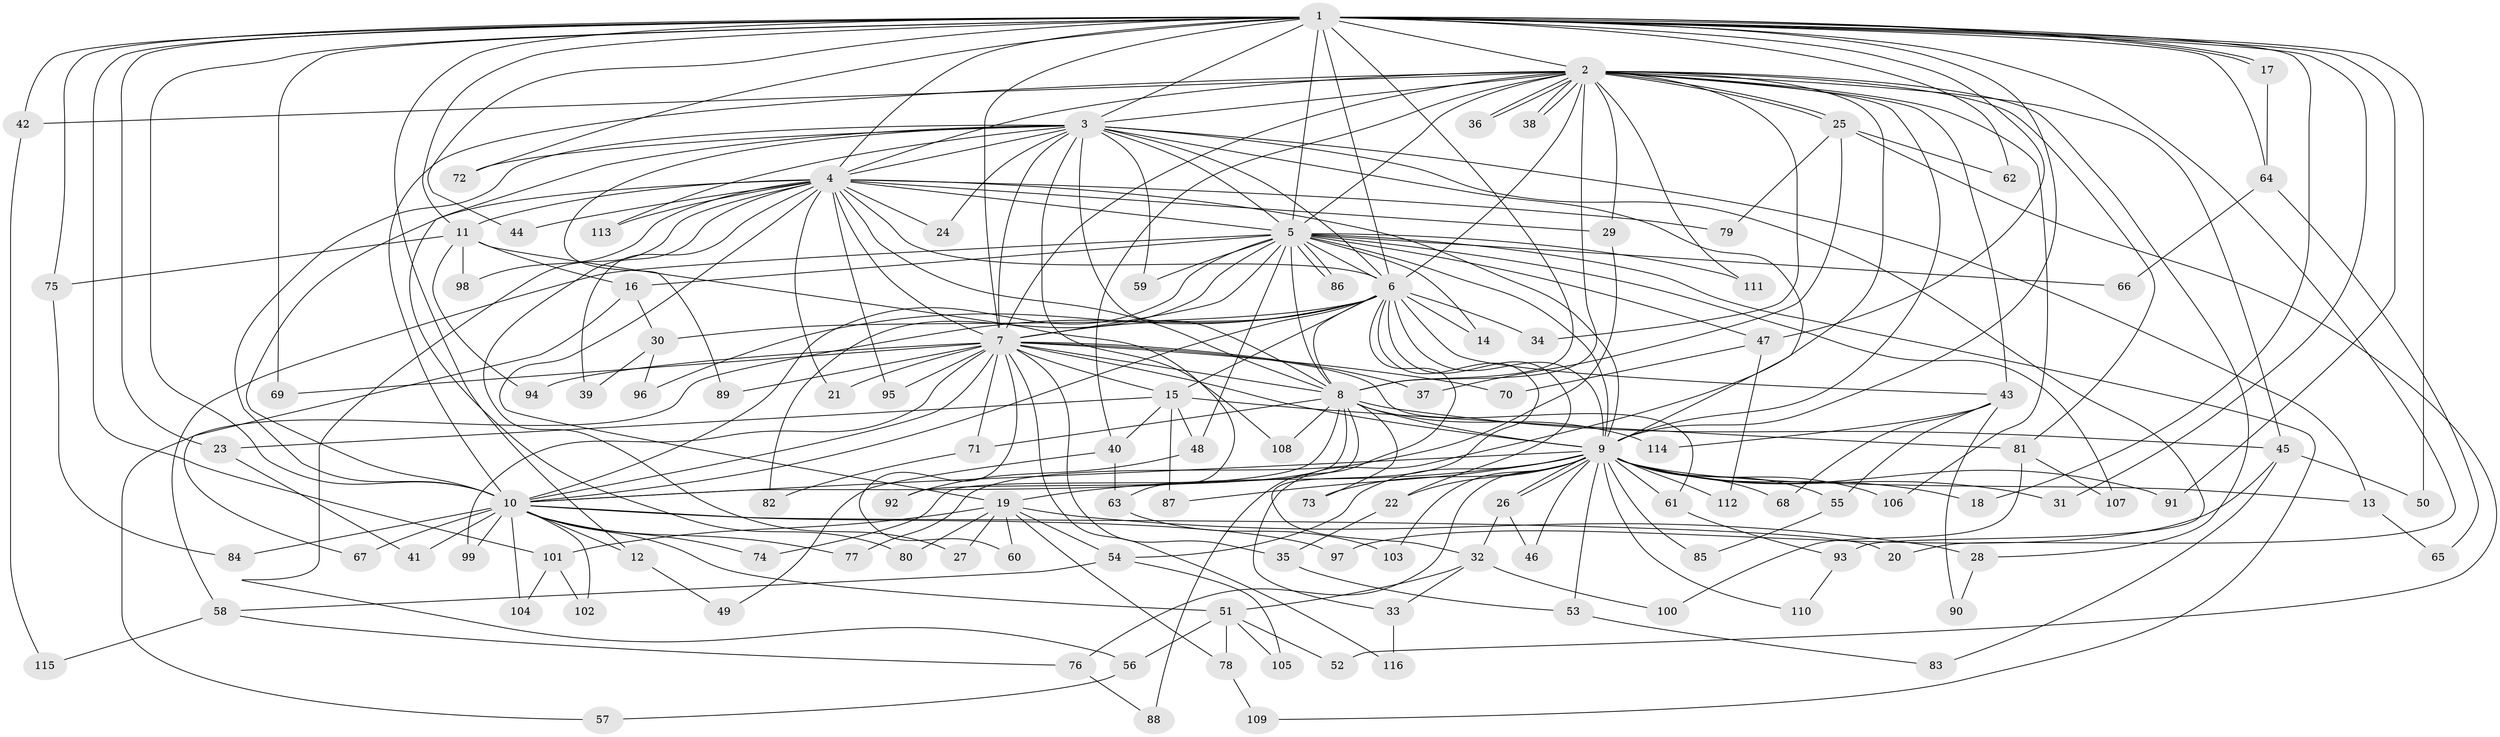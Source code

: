 // coarse degree distribution, {29: 0.01098901098901099, 26: 0.01098901098901099, 18: 0.02197802197802198, 21: 0.02197802197802198, 20: 0.01098901098901099, 27: 0.01098901098901099, 16: 0.01098901098901099, 30: 0.01098901098901099, 8: 0.01098901098901099, 3: 0.16483516483516483, 2: 0.5714285714285714, 4: 0.06593406593406594, 10: 0.01098901098901099, 6: 0.01098901098901099, 5: 0.04395604395604396, 7: 0.01098901098901099}
// Generated by graph-tools (version 1.1) at 2025/23/03/03/25 07:23:42]
// undirected, 116 vertices, 257 edges
graph export_dot {
graph [start="1"]
  node [color=gray90,style=filled];
  1;
  2;
  3;
  4;
  5;
  6;
  7;
  8;
  9;
  10;
  11;
  12;
  13;
  14;
  15;
  16;
  17;
  18;
  19;
  20;
  21;
  22;
  23;
  24;
  25;
  26;
  27;
  28;
  29;
  30;
  31;
  32;
  33;
  34;
  35;
  36;
  37;
  38;
  39;
  40;
  41;
  42;
  43;
  44;
  45;
  46;
  47;
  48;
  49;
  50;
  51;
  52;
  53;
  54;
  55;
  56;
  57;
  58;
  59;
  60;
  61;
  62;
  63;
  64;
  65;
  66;
  67;
  68;
  69;
  70;
  71;
  72;
  73;
  74;
  75;
  76;
  77;
  78;
  79;
  80;
  81;
  82;
  83;
  84;
  85;
  86;
  87;
  88;
  89;
  90;
  91;
  92;
  93;
  94;
  95;
  96;
  97;
  98;
  99;
  100;
  101;
  102;
  103;
  104;
  105;
  106;
  107;
  108;
  109;
  110;
  111;
  112;
  113;
  114;
  115;
  116;
  1 -- 2;
  1 -- 3;
  1 -- 4;
  1 -- 5;
  1 -- 6;
  1 -- 7;
  1 -- 8;
  1 -- 9;
  1 -- 10;
  1 -- 11;
  1 -- 12;
  1 -- 17;
  1 -- 17;
  1 -- 18;
  1 -- 20;
  1 -- 23;
  1 -- 31;
  1 -- 42;
  1 -- 44;
  1 -- 47;
  1 -- 50;
  1 -- 62;
  1 -- 64;
  1 -- 69;
  1 -- 72;
  1 -- 75;
  1 -- 91;
  1 -- 101;
  2 -- 3;
  2 -- 4;
  2 -- 5;
  2 -- 6;
  2 -- 7;
  2 -- 8;
  2 -- 9;
  2 -- 10;
  2 -- 25;
  2 -- 25;
  2 -- 28;
  2 -- 29;
  2 -- 33;
  2 -- 34;
  2 -- 36;
  2 -- 36;
  2 -- 38;
  2 -- 38;
  2 -- 40;
  2 -- 42;
  2 -- 43;
  2 -- 45;
  2 -- 81;
  2 -- 106;
  2 -- 111;
  3 -- 4;
  3 -- 5;
  3 -- 6;
  3 -- 7;
  3 -- 8;
  3 -- 9;
  3 -- 10;
  3 -- 13;
  3 -- 24;
  3 -- 59;
  3 -- 72;
  3 -- 80;
  3 -- 89;
  3 -- 93;
  3 -- 108;
  3 -- 113;
  4 -- 5;
  4 -- 6;
  4 -- 7;
  4 -- 8;
  4 -- 9;
  4 -- 10;
  4 -- 11;
  4 -- 19;
  4 -- 21;
  4 -- 24;
  4 -- 27;
  4 -- 29;
  4 -- 39;
  4 -- 44;
  4 -- 56;
  4 -- 79;
  4 -- 95;
  4 -- 98;
  4 -- 113;
  5 -- 6;
  5 -- 7;
  5 -- 8;
  5 -- 9;
  5 -- 10;
  5 -- 14;
  5 -- 16;
  5 -- 47;
  5 -- 48;
  5 -- 58;
  5 -- 59;
  5 -- 66;
  5 -- 82;
  5 -- 86;
  5 -- 86;
  5 -- 107;
  5 -- 109;
  5 -- 111;
  6 -- 7;
  6 -- 8;
  6 -- 9;
  6 -- 10;
  6 -- 14;
  6 -- 15;
  6 -- 22;
  6 -- 30;
  6 -- 32;
  6 -- 34;
  6 -- 43;
  6 -- 57;
  6 -- 88;
  6 -- 96;
  7 -- 8;
  7 -- 9;
  7 -- 10;
  7 -- 15;
  7 -- 21;
  7 -- 35;
  7 -- 37;
  7 -- 60;
  7 -- 61;
  7 -- 69;
  7 -- 70;
  7 -- 71;
  7 -- 89;
  7 -- 94;
  7 -- 95;
  7 -- 99;
  7 -- 116;
  8 -- 9;
  8 -- 10;
  8 -- 45;
  8 -- 71;
  8 -- 73;
  8 -- 74;
  8 -- 92;
  8 -- 108;
  8 -- 114;
  9 -- 10;
  9 -- 13;
  9 -- 18;
  9 -- 19;
  9 -- 22;
  9 -- 26;
  9 -- 26;
  9 -- 31;
  9 -- 46;
  9 -- 53;
  9 -- 54;
  9 -- 55;
  9 -- 61;
  9 -- 68;
  9 -- 73;
  9 -- 76;
  9 -- 85;
  9 -- 87;
  9 -- 91;
  9 -- 103;
  9 -- 106;
  9 -- 110;
  9 -- 112;
  10 -- 12;
  10 -- 20;
  10 -- 41;
  10 -- 51;
  10 -- 67;
  10 -- 74;
  10 -- 77;
  10 -- 84;
  10 -- 97;
  10 -- 99;
  10 -- 102;
  10 -- 104;
  11 -- 16;
  11 -- 63;
  11 -- 75;
  11 -- 94;
  11 -- 98;
  12 -- 49;
  13 -- 65;
  15 -- 23;
  15 -- 40;
  15 -- 48;
  15 -- 81;
  15 -- 87;
  16 -- 30;
  16 -- 67;
  17 -- 64;
  19 -- 27;
  19 -- 28;
  19 -- 54;
  19 -- 60;
  19 -- 78;
  19 -- 80;
  19 -- 101;
  22 -- 35;
  23 -- 41;
  25 -- 37;
  25 -- 52;
  25 -- 62;
  25 -- 79;
  26 -- 32;
  26 -- 46;
  28 -- 90;
  29 -- 77;
  30 -- 39;
  30 -- 96;
  32 -- 33;
  32 -- 51;
  32 -- 100;
  33 -- 116;
  35 -- 53;
  40 -- 49;
  40 -- 63;
  42 -- 115;
  43 -- 55;
  43 -- 68;
  43 -- 90;
  43 -- 114;
  45 -- 50;
  45 -- 83;
  45 -- 97;
  47 -- 70;
  47 -- 112;
  48 -- 92;
  51 -- 52;
  51 -- 56;
  51 -- 78;
  51 -- 105;
  53 -- 83;
  54 -- 58;
  54 -- 105;
  55 -- 85;
  56 -- 57;
  58 -- 76;
  58 -- 115;
  61 -- 93;
  63 -- 103;
  64 -- 65;
  64 -- 66;
  71 -- 82;
  75 -- 84;
  76 -- 88;
  78 -- 109;
  81 -- 100;
  81 -- 107;
  93 -- 110;
  101 -- 102;
  101 -- 104;
}
